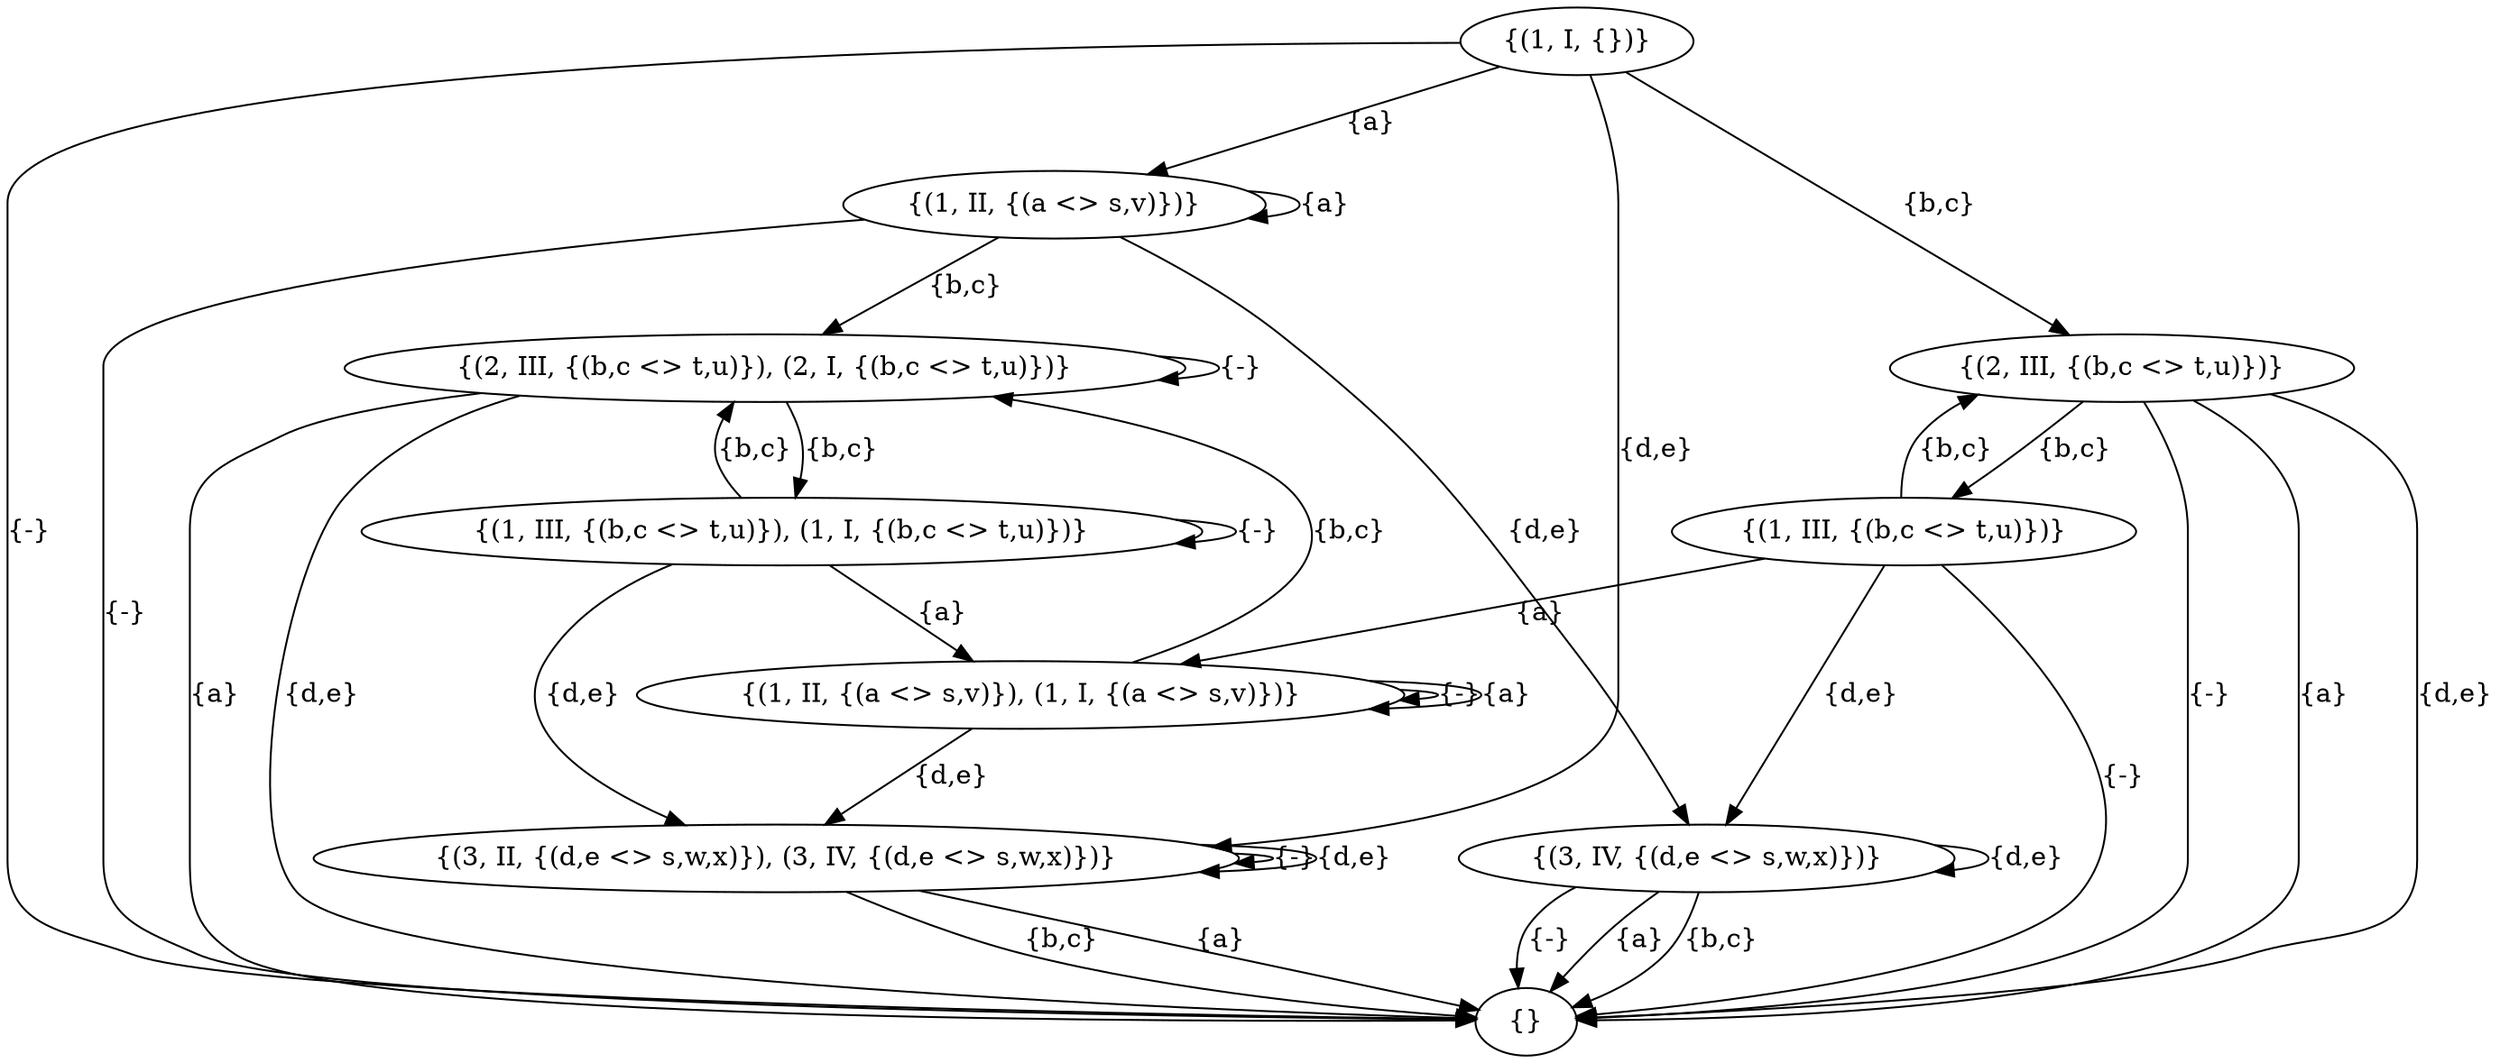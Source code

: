 digraph {
  "{(1, I, {})}" [role="start"]
  "{(3, II, {(d,e <> s,w,x)}), (3, IV, {(d,e <> s,w,x)})}" [role="end"]
  "{(3, IV, {(d,e <> s,w,x)})}" [role="end"]

  "{(1, I, {})}" ->  "{}" [label="{-}", gp="-"]
  "{(1, I, {})}" ->  "{(1, II, {(a <> s,v)})}" [label="{a}", gp="a"]
  "{(1, I, {})}" ->  "{(2, III, {(b,c <> t,u)})}" [label="{b,c}", gp="b,c"]
  "{(1, I, {})}" ->  "{(3, II, {(d,e <> s,w,x)}), (3, IV, {(d,e <> s,w,x)})}" [label="{d,e}", gp="d,e"]

  "{(1, II, {(a <> s,v)})}" ->  "{}" [label="{-}", gp="-"]
  "{(1, II, {(a <> s,v)})}" ->  "{(1, II, {(a <> s,v)})}" [label="{a}", gp="a"]
  "{(1, II, {(a <> s,v)})}" ->  "{(2, III, {(b,c <> t,u)}), (2, I, {(b,c <> t,u)})}" [label="{b,c}", gp="b,c"]
  "{(1, II, {(a <> s,v)})}" ->  "{(3, IV, {(d,e <> s,w,x)})}" [label="{d,e}", gp="d,e"]

  "{(2, III, {(b,c <> t,u)})}" ->  "{}" [label="{-}", gp="-"]
  "{(2, III, {(b,c <> t,u)})}" ->  "{}" [label="{a}", gp="a"]
  "{(2, III, {(b,c <> t,u)})}" ->  "{(1, III, {(b,c <> t,u)})}" [label="{b,c}", gp="b,c"]
  "{(2, III, {(b,c <> t,u)})}" ->  "{}" [label="{d,e}", gp="d,e"]

  "{(3, II, {(d,e <> s,w,x)}), (3, IV, {(d,e <> s,w,x)})}" ->  "{(3, II, {(d,e <> s,w,x)}), (3, IV, {(d,e <> s,w,x)})}" [label="{-}", gp="-"]
  "{(3, II, {(d,e <> s,w,x)}), (3, IV, {(d,e <> s,w,x)})}" ->  "{}" [label="{a}", gp="a"]
  "{(3, II, {(d,e <> s,w,x)}), (3, IV, {(d,e <> s,w,x)})}" ->  "{}" [label="{b,c}", gp="b,c"]
  "{(3, II, {(d,e <> s,w,x)}), (3, IV, {(d,e <> s,w,x)})}" ->  "{(3, II, {(d,e <> s,w,x)}), (3, IV, {(d,e <> s,w,x)})}" [label="{d,e}", gp="d,e"]

  "{(2, III, {(b,c <> t,u)}), (2, I, {(b,c <> t,u)})}" ->  "{(2, III, {(b,c <> t,u)}), (2, I, {(b,c <> t,u)})}" [label="{-}", gp="-"]
  "{(2, III, {(b,c <> t,u)}), (2, I, {(b,c <> t,u)})}" ->  "{}" [label="{a}", gp="a"]
  "{(2, III, {(b,c <> t,u)}), (2, I, {(b,c <> t,u)})}" ->  "{(1, III, {(b,c <> t,u)}), (1, I, {(b,c <> t,u)})}" [label="{b,c}", gp="b,c"]
  "{(2, III, {(b,c <> t,u)}), (2, I, {(b,c <> t,u)})}" ->  "{}" [label="{d,e}", gp="d,e"]

  "{(3, IV, {(d,e <> s,w,x)})}" ->  "{}" [label="{-}", gp="-"]
  "{(3, IV, {(d,e <> s,w,x)})}" ->  "{}" [label="{a}", gp="a"]
  "{(3, IV, {(d,e <> s,w,x)})}" ->  "{}" [label="{b,c}", gp="b,c"]
  "{(3, IV, {(d,e <> s,w,x)})}" ->  "{(3, IV, {(d,e <> s,w,x)})}" [label="{d,e}", gp="d,e"]

  "{(1, III, {(b,c <> t,u)})}" ->  "{}" [label="{-}", gp="-"]
  "{(1, III, {(b,c <> t,u)})}" ->  "{(1, II, {(a <> s,v)}), (1, I, {(a <> s,v)})}" [label="{a}", gp="a"]
  "{(1, III, {(b,c <> t,u)})}" ->  "{(2, III, {(b,c <> t,u)})}" [label="{b,c}", gp="b,c"]
  "{(1, III, {(b,c <> t,u)})}" ->  "{(3, IV, {(d,e <> s,w,x)})}" [label="{d,e}", gp="d,e"]

  "{(1, III, {(b,c <> t,u)}), (1, I, {(b,c <> t,u)})}" ->  "{(1, III, {(b,c <> t,u)}), (1, I, {(b,c <> t,u)})}" [label="{-}", gp="-"]
  "{(1, III, {(b,c <> t,u)}), (1, I, {(b,c <> t,u)})}" ->  "{(1, II, {(a <> s,v)}), (1, I, {(a <> s,v)})}" [label="{a}", gp="a"]
  "{(1, III, {(b,c <> t,u)}), (1, I, {(b,c <> t,u)})}" ->  "{(2, III, {(b,c <> t,u)}), (2, I, {(b,c <> t,u)})}" [label="{b,c}", gp="b,c"]
  "{(1, III, {(b,c <> t,u)}), (1, I, {(b,c <> t,u)})}" ->  "{(3, II, {(d,e <> s,w,x)}), (3, IV, {(d,e <> s,w,x)})}" [label="{d,e}", gp="d,e"]

  "{(1, II, {(a <> s,v)}), (1, I, {(a <> s,v)})}" ->  "{(1, II, {(a <> s,v)}), (1, I, {(a <> s,v)})}" [label="{-}", gp="-"]
  "{(1, II, {(a <> s,v)}), (1, I, {(a <> s,v)})}" ->  "{(1, II, {(a <> s,v)}), (1, I, {(a <> s,v)})}" [label="{a}", gp="a"]
  "{(1, II, {(a <> s,v)}), (1, I, {(a <> s,v)})}" ->  "{(2, III, {(b,c <> t,u)}), (2, I, {(b,c <> t,u)})}" [label="{b,c}", gp="b,c"]
  "{(1, II, {(a <> s,v)}), (1, I, {(a <> s,v)})}" ->  "{(3, II, {(d,e <> s,w,x)}), (3, IV, {(d,e <> s,w,x)})}" [label="{d,e}", gp="d,e"]

}
